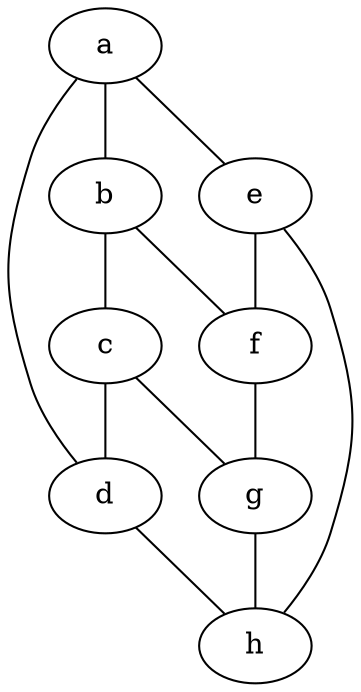 graph
{
    a -- b;
    a -- d;
    a -- e;
    b -- c;
    b -- f;
    c -- d;
    c -- g;
    d -- h;
    e -- f;
    e -- h;
    f -- g;
    g -- h;
}